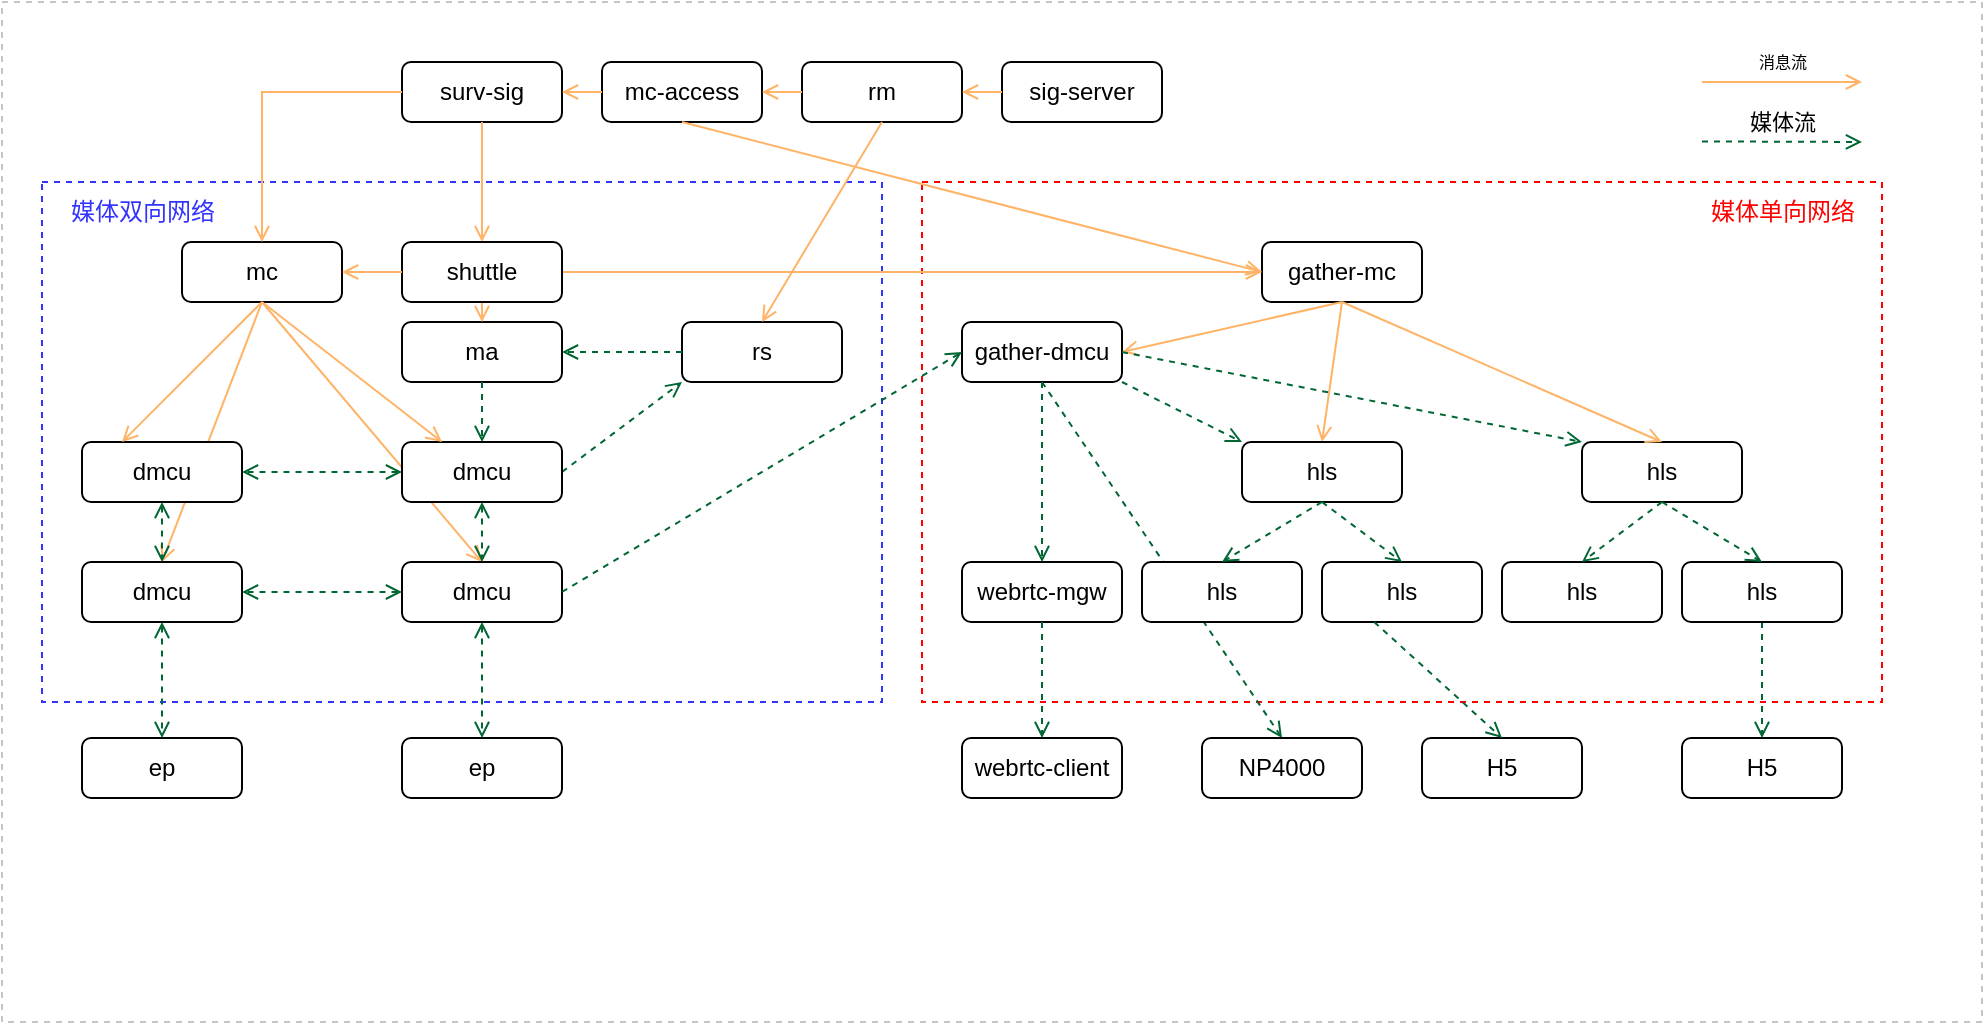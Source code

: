 <mxfile version="20.0.3" type="github" pages="2">
  <diagram id="CH8DpX-lFAURxRskI41Q" name="内网直播">
    <mxGraphModel dx="1075" dy="518" grid="1" gridSize="10" guides="1" tooltips="1" connect="1" arrows="1" fold="1" page="1" pageScale="1" pageWidth="827" pageHeight="1169" math="0" shadow="0">
      <root>
        <mxCell id="0" />
        <mxCell id="1" parent="0" />
        <mxCell id="xdmrDdHuAQ9QDbXB6d65-68" value="" style="rounded=0;whiteSpace=wrap;html=1;dashed=1;fontSize=11;strokeColor=#C4C4C4;" vertex="1" parent="1">
          <mxGeometry x="180" y="620" width="990" height="510" as="geometry" />
        </mxCell>
        <mxCell id="Kd89IbtlPx_BLbznbSWo-29" value="" style="rounded=0;whiteSpace=wrap;html=1;dashed=1;shadow=0;strokeWidth=1;perimeterSpacing=0;strokeColor=#FF0000;" parent="1" vertex="1">
          <mxGeometry x="640" y="710" width="480" height="260" as="geometry" />
        </mxCell>
        <mxCell id="xdmrDdHuAQ9QDbXB6d65-55" value="" style="endArrow=open;startArrow=none;html=1;rounded=0;endFill=0;startFill=0;dashed=1;strokeColor=#006633;entryX=0.5;entryY=0;entryDx=0;entryDy=0;" edge="1" parent="1" target="1ZzLorKd17TTzzQaAokJ-16">
          <mxGeometry width="50" height="50" relative="1" as="geometry">
            <mxPoint x="700" y="810" as="sourcePoint" />
            <mxPoint x="844.89" y="998" as="targetPoint" />
          </mxGeometry>
        </mxCell>
        <mxCell id="Kd89IbtlPx_BLbznbSWo-9" value="" style="rounded=0;whiteSpace=wrap;html=1;dashed=1;shadow=0;strokeWidth=1;perimeterSpacing=0;fontColor=#3333FF;strokeColor=#3333ff;" parent="1" vertex="1">
          <mxGeometry x="200" y="710" width="420" height="260" as="geometry" />
        </mxCell>
        <mxCell id="xdmrDdHuAQ9QDbXB6d65-25" value="" style="endArrow=none;html=1;rounded=0;strokeColor=#FFB366;startArrow=open;startFill=0;endFill=0;entryX=0.5;entryY=1;entryDx=0;entryDy=0;exitX=0.5;exitY=0;exitDx=0;exitDy=0;" edge="1" parent="1" source="xdmrDdHuAQ9QDbXB6d65-22" target="xdmrDdHuAQ9QDbXB6d65-4">
          <mxGeometry width="50" height="50" relative="1" as="geometry">
            <mxPoint x="340" y="770" as="sourcePoint" />
            <mxPoint x="380" y="690" as="targetPoint" />
          </mxGeometry>
        </mxCell>
        <mxCell id="xdmrDdHuAQ9QDbXB6d65-27" value="" style="endArrow=none;html=1;rounded=0;strokeColor=#FFB366;startArrow=open;startFill=0;endFill=0;entryX=0.5;entryY=1;entryDx=0;entryDy=0;exitX=0.5;exitY=0;exitDx=0;exitDy=0;" edge="1" parent="1" source="xdmrDdHuAQ9QDbXB6d65-23" target="xdmrDdHuAQ9QDbXB6d65-4">
          <mxGeometry width="50" height="50" relative="1" as="geometry">
            <mxPoint x="380" y="900" as="sourcePoint" />
            <mxPoint x="320" y="850" as="targetPoint" />
          </mxGeometry>
        </mxCell>
        <mxCell id="1ZzLorKd17TTzzQaAokJ-24" value="" style="endArrow=none;html=1;rounded=0;strokeColor=#FFB366;startArrow=open;startFill=0;endFill=0;entryX=0.5;entryY=1;entryDx=0;entryDy=0;exitX=0.5;exitY=0;exitDx=0;exitDy=0;" parent="1" target="Kd89IbtlPx_BLbznbSWo-30" edge="1" source="1ZzLorKd17TTzzQaAokJ-2">
          <mxGeometry width="50" height="50" relative="1" as="geometry">
            <mxPoint x="750" y="880" as="sourcePoint" />
            <mxPoint x="760" y="800" as="targetPoint" />
          </mxGeometry>
        </mxCell>
        <mxCell id="Kd89IbtlPx_BLbznbSWo-30" value="gather-mc" style="rounded=1;whiteSpace=wrap;html=1;" parent="1" vertex="1">
          <mxGeometry x="810" y="740" width="80" height="30" as="geometry" />
        </mxCell>
        <mxCell id="Kd89IbtlPx_BLbznbSWo-31" value="gather-dmcu" style="rounded=1;whiteSpace=wrap;html=1;" parent="1" vertex="1">
          <mxGeometry x="660" y="780" width="80" height="30" as="geometry" />
        </mxCell>
        <mxCell id="Kd89IbtlPx_BLbznbSWo-67" value="媒体单向网络" style="text;html=1;resizable=0;autosize=1;align=center;verticalAlign=middle;points=[];fillColor=none;strokeColor=none;rounded=0;shadow=0;dashed=1;fontColor=#ff0000;" parent="1" vertex="1">
          <mxGeometry x="1020" y="710" width="100" height="30" as="geometry" />
        </mxCell>
        <mxCell id="Kd89IbtlPx_BLbznbSWo-68" value="媒体流" style="endArrow=open;startArrow=none;html=1;exitX=1;exitY=0.5;exitDx=0;exitDy=0;rounded=0;endFill=0;startFill=0;dashed=1;strokeColor=#006633;" parent="1" edge="1">
          <mxGeometry x="-0.001" y="10" width="50" height="50" relative="1" as="geometry">
            <mxPoint x="1030" y="689.71" as="sourcePoint" />
            <mxPoint x="1110" y="690" as="targetPoint" />
            <mxPoint as="offset" />
          </mxGeometry>
        </mxCell>
        <mxCell id="Kd89IbtlPx_BLbznbSWo-69" value="消息流" style="endArrow=open;html=1;rounded=0;strokeColor=#FFB366;startArrow=none;startFill=0;exitX=1;exitY=0.5;exitDx=0;exitDy=0;endFill=0;fontSize=8;" parent="1" edge="1">
          <mxGeometry y="10" width="50" height="50" relative="1" as="geometry">
            <mxPoint x="1030" y="660" as="sourcePoint" />
            <mxPoint x="1110" y="660" as="targetPoint" />
            <mxPoint as="offset" />
          </mxGeometry>
        </mxCell>
        <mxCell id="1ZzLorKd17TTzzQaAokJ-1" value="webrtc-mgw" style="rounded=1;whiteSpace=wrap;html=1;" parent="1" vertex="1">
          <mxGeometry x="660" y="900" width="80" height="30" as="geometry" />
        </mxCell>
        <mxCell id="1ZzLorKd17TTzzQaAokJ-2" value="hls" style="rounded=1;whiteSpace=wrap;html=1;" parent="1" vertex="1">
          <mxGeometry x="800" y="840" width="80" height="30" as="geometry" />
        </mxCell>
        <mxCell id="1ZzLorKd17TTzzQaAokJ-4" value="hls" style="rounded=1;whiteSpace=wrap;html=1;" parent="1" vertex="1">
          <mxGeometry x="750" y="900" width="80" height="30" as="geometry" />
        </mxCell>
        <mxCell id="1ZzLorKd17TTzzQaAokJ-5" value="hls" style="rounded=1;whiteSpace=wrap;html=1;" parent="1" vertex="1">
          <mxGeometry x="840" y="900" width="80" height="30" as="geometry" />
        </mxCell>
        <mxCell id="1ZzLorKd17TTzzQaAokJ-8" value="" style="endArrow=open;startArrow=none;html=1;exitX=0.5;exitY=1;exitDx=0;exitDy=0;entryX=0.5;entryY=0;entryDx=0;entryDy=0;rounded=0;endFill=0;startFill=0;dashed=1;strokeColor=#006633;" parent="1" source="Kd89IbtlPx_BLbznbSWo-31" target="1ZzLorKd17TTzzQaAokJ-1" edge="1">
          <mxGeometry width="50" height="50" relative="1" as="geometry">
            <mxPoint x="610" y="855" as="sourcePoint" />
            <mxPoint x="820" y="855" as="targetPoint" />
          </mxGeometry>
        </mxCell>
        <mxCell id="1ZzLorKd17TTzzQaAokJ-13" value="" style="endArrow=open;startArrow=none;html=1;entryX=0.5;entryY=0;entryDx=0;entryDy=0;rounded=0;endFill=0;startFill=0;dashed=1;strokeColor=#006633;exitX=0.5;exitY=1;exitDx=0;exitDy=0;" parent="1" source="1ZzLorKd17TTzzQaAokJ-2" target="1ZzLorKd17TTzzQaAokJ-5" edge="1">
          <mxGeometry width="50" height="50" relative="1" as="geometry">
            <mxPoint x="880" y="910" as="sourcePoint" />
            <mxPoint x="900" y="940" as="targetPoint" />
          </mxGeometry>
        </mxCell>
        <mxCell id="1ZzLorKd17TTzzQaAokJ-15" value="webrtc-client" style="rounded=1;whiteSpace=wrap;html=1;" parent="1" vertex="1">
          <mxGeometry x="660" y="988" width="80" height="30" as="geometry" />
        </mxCell>
        <mxCell id="1ZzLorKd17TTzzQaAokJ-16" value="NP4000" style="rounded=1;whiteSpace=wrap;html=1;" parent="1" vertex="1">
          <mxGeometry x="780" y="988" width="80" height="30" as="geometry" />
        </mxCell>
        <mxCell id="1ZzLorKd17TTzzQaAokJ-17" value="H5" style="rounded=1;whiteSpace=wrap;html=1;" parent="1" vertex="1">
          <mxGeometry x="890" y="988" width="80" height="30" as="geometry" />
        </mxCell>
        <mxCell id="1ZzLorKd17TTzzQaAokJ-18" value="H5" style="rounded=1;whiteSpace=wrap;html=1;" parent="1" vertex="1">
          <mxGeometry x="1020" y="988" width="80" height="30" as="geometry" />
        </mxCell>
        <mxCell id="1ZzLorKd17TTzzQaAokJ-21" value="" style="endArrow=open;startArrow=none;html=1;rounded=0;endFill=0;startFill=0;dashed=1;strokeColor=#006633;exitX=0.471;exitY=0.846;exitDx=0;exitDy=0;entryX=0.5;entryY=0;entryDx=0;entryDy=0;exitPerimeter=0;" parent="1" target="1ZzLorKd17TTzzQaAokJ-17" edge="1" source="Kd89IbtlPx_BLbznbSWo-29">
          <mxGeometry width="50" height="50" relative="1" as="geometry">
            <mxPoint x="899.66" y="960" as="sourcePoint" />
            <mxPoint x="899.66" y="984" as="targetPoint" />
          </mxGeometry>
        </mxCell>
        <mxCell id="1ZzLorKd17TTzzQaAokJ-22" value="" style="endArrow=open;startArrow=none;html=1;rounded=0;endFill=0;startFill=0;dashed=1;strokeColor=#006633;entryX=0.5;entryY=0;entryDx=0;entryDy=0;exitX=0.5;exitY=1;exitDx=0;exitDy=0;" parent="1" target="1ZzLorKd17TTzzQaAokJ-18" edge="1" source="xdmrDdHuAQ9QDbXB6d65-48">
          <mxGeometry width="50" height="50" relative="1" as="geometry">
            <mxPoint x="999.66" y="960" as="sourcePoint" />
            <mxPoint x="999.66" y="984" as="targetPoint" />
          </mxGeometry>
        </mxCell>
        <mxCell id="1ZzLorKd17TTzzQaAokJ-23" value="" style="endArrow=none;html=1;rounded=0;strokeColor=#FFB366;startArrow=open;startFill=0;exitX=1;exitY=0.5;exitDx=0;exitDy=0;endFill=0;entryX=0.5;entryY=1;entryDx=0;entryDy=0;" parent="1" source="Kd89IbtlPx_BLbznbSWo-31" target="Kd89IbtlPx_BLbznbSWo-30" edge="1">
          <mxGeometry width="50" height="50" relative="1" as="geometry">
            <mxPoint x="820" y="820" as="sourcePoint" />
            <mxPoint x="670" y="780" as="targetPoint" />
          </mxGeometry>
        </mxCell>
        <mxCell id="OHjsqi2Uj-dsCTkNZmKD-3" value="dmcu" style="rounded=1;whiteSpace=wrap;html=1;" vertex="1" parent="1">
          <mxGeometry x="220" y="840" width="80" height="30" as="geometry" />
        </mxCell>
        <mxCell id="xdmrDdHuAQ9QDbXB6d65-3" value="ma" style="rounded=1;whiteSpace=wrap;html=1;" vertex="1" parent="1">
          <mxGeometry x="380" y="780" width="80" height="30" as="geometry" />
        </mxCell>
        <mxCell id="xdmrDdHuAQ9QDbXB6d65-6" value="sig-server" style="rounded=1;whiteSpace=wrap;html=1;" vertex="1" parent="1">
          <mxGeometry x="680" y="650" width="80" height="30" as="geometry" />
        </mxCell>
        <mxCell id="xdmrDdHuAQ9QDbXB6d65-7" value="rm" style="rounded=1;whiteSpace=wrap;html=1;" vertex="1" parent="1">
          <mxGeometry x="580" y="650" width="80" height="30" as="geometry" />
        </mxCell>
        <mxCell id="xdmrDdHuAQ9QDbXB6d65-8" value="rs" style="rounded=1;whiteSpace=wrap;html=1;" vertex="1" parent="1">
          <mxGeometry x="520" y="780" width="80" height="30" as="geometry" />
        </mxCell>
        <mxCell id="xdmrDdHuAQ9QDbXB6d65-9" value="mc-access" style="rounded=1;whiteSpace=wrap;html=1;" vertex="1" parent="1">
          <mxGeometry x="480" y="650" width="80" height="30" as="geometry" />
        </mxCell>
        <mxCell id="xdmrDdHuAQ9QDbXB6d65-10" value="surv-sig" style="rounded=1;whiteSpace=wrap;html=1;" vertex="1" parent="1">
          <mxGeometry x="380" y="650" width="80" height="30" as="geometry" />
        </mxCell>
        <mxCell id="xdmrDdHuAQ9QDbXB6d65-16" value="" style="endArrow=none;html=1;rounded=0;strokeColor=#FFB366;startArrow=open;startFill=0;endFill=0;entryX=0;entryY=0.5;entryDx=0;entryDy=0;exitX=1;exitY=0.5;exitDx=0;exitDy=0;" edge="1" parent="1" source="xdmrDdHuAQ9QDbXB6d65-7" target="xdmrDdHuAQ9QDbXB6d65-6">
          <mxGeometry width="50" height="50" relative="1" as="geometry">
            <mxPoint x="770" y="820" as="sourcePoint" />
            <mxPoint x="770" y="690" as="targetPoint" />
          </mxGeometry>
        </mxCell>
        <mxCell id="xdmrDdHuAQ9QDbXB6d65-17" value="" style="endArrow=none;html=1;rounded=0;strokeColor=#FFB366;startArrow=open;startFill=0;endFill=0;entryX=0;entryY=0.5;entryDx=0;entryDy=0;exitX=1;exitY=0.5;exitDx=0;exitDy=0;" edge="1" parent="1" source="xdmrDdHuAQ9QDbXB6d65-9" target="xdmrDdHuAQ9QDbXB6d65-7">
          <mxGeometry width="50" height="50" relative="1" as="geometry">
            <mxPoint x="560" y="640" as="sourcePoint" />
            <mxPoint x="580" y="640" as="targetPoint" />
          </mxGeometry>
        </mxCell>
        <mxCell id="xdmrDdHuAQ9QDbXB6d65-18" value="" style="endArrow=none;html=1;rounded=0;strokeColor=#FFB366;startArrow=open;startFill=0;endFill=0;entryX=0;entryY=0.5;entryDx=0;entryDy=0;exitX=1;exitY=0.5;exitDx=0;exitDy=0;" edge="1" parent="1" source="xdmrDdHuAQ9QDbXB6d65-10" target="xdmrDdHuAQ9QDbXB6d65-9">
          <mxGeometry width="50" height="50" relative="1" as="geometry">
            <mxPoint x="680" y="685" as="sourcePoint" />
            <mxPoint x="700" y="685" as="targetPoint" />
          </mxGeometry>
        </mxCell>
        <mxCell id="Kd89IbtlPx_BLbznbSWo-66" value="媒体双向网络" style="text;html=1;resizable=0;autosize=1;align=center;verticalAlign=middle;points=[];fillColor=none;strokeColor=none;rounded=0;shadow=0;dashed=1;fontColor=#3333ff;" parent="1" vertex="1">
          <mxGeometry x="200" y="710" width="100" height="30" as="geometry" />
        </mxCell>
        <mxCell id="xdmrDdHuAQ9QDbXB6d65-21" value="" style="endArrow=open;html=1;rounded=0;strokeColor=#FFB366;startArrow=none;startFill=0;endFill=0;entryX=0;entryY=0.5;entryDx=0;entryDy=0;exitX=1;exitY=0.5;exitDx=0;exitDy=0;" edge="1" parent="1" source="OHjsqi2Uj-dsCTkNZmKD-4" target="Kd89IbtlPx_BLbznbSWo-30">
          <mxGeometry width="50" height="50" relative="1" as="geometry">
            <mxPoint x="580.0" y="820" as="sourcePoint" />
            <mxPoint x="580.0" y="690" as="targetPoint" />
          </mxGeometry>
        </mxCell>
        <mxCell id="xdmrDdHuAQ9QDbXB6d65-22" value="dmcu" style="rounded=1;whiteSpace=wrap;html=1;" vertex="1" parent="1">
          <mxGeometry x="220" y="900" width="80" height="30" as="geometry" />
        </mxCell>
        <mxCell id="xdmrDdHuAQ9QDbXB6d65-23" value="dmcu" style="rounded=1;whiteSpace=wrap;html=1;" vertex="1" parent="1">
          <mxGeometry x="380" y="900" width="80" height="30" as="geometry" />
        </mxCell>
        <mxCell id="xdmrDdHuAQ9QDbXB6d65-4" value="mc" style="rounded=1;whiteSpace=wrap;html=1;" vertex="1" parent="1">
          <mxGeometry x="270" y="740" width="80" height="30" as="geometry" />
        </mxCell>
        <mxCell id="xdmrDdHuAQ9QDbXB6d65-30" value="" style="endArrow=none;html=1;rounded=0;strokeColor=#FFB366;startArrow=open;startFill=0;endFill=0;entryX=0.5;entryY=1;entryDx=0;entryDy=0;exitX=0.5;exitY=0;exitDx=0;exitDy=0;" edge="1" parent="1" source="OHjsqi2Uj-dsCTkNZmKD-4" target="xdmrDdHuAQ9QDbXB6d65-10">
          <mxGeometry width="50" height="50" relative="1" as="geometry">
            <mxPoint x="460.0" y="690" as="sourcePoint" />
            <mxPoint x="480.0" y="690" as="targetPoint" />
          </mxGeometry>
        </mxCell>
        <mxCell id="xdmrDdHuAQ9QDbXB6d65-31" value="" style="endArrow=open;startArrow=none;html=1;exitX=0;exitY=0.5;exitDx=0;exitDy=0;entryX=1;entryY=0.5;entryDx=0;entryDy=0;rounded=0;endFill=0;startFill=0;dashed=1;strokeColor=#006633;" edge="1" parent="1" source="xdmrDdHuAQ9QDbXB6d65-8" target="xdmrDdHuAQ9QDbXB6d65-3">
          <mxGeometry width="50" height="50" relative="1" as="geometry">
            <mxPoint x="570.0" y="885" as="sourcePoint" />
            <mxPoint x="470.0" y="905" as="targetPoint" />
          </mxGeometry>
        </mxCell>
        <mxCell id="xdmrDdHuAQ9QDbXB6d65-32" value="" style="endArrow=open;startArrow=none;html=1;exitX=0.5;exitY=1;exitDx=0;exitDy=0;entryX=0.5;entryY=0;entryDx=0;entryDy=0;rounded=0;endFill=0;startFill=0;dashed=1;strokeColor=#006633;" edge="1" parent="1" source="xdmrDdHuAQ9QDbXB6d65-3" target="xdmrDdHuAQ9QDbXB6d65-35">
          <mxGeometry width="50" height="50" relative="1" as="geometry">
            <mxPoint x="550.0" y="910" as="sourcePoint" />
            <mxPoint x="450.0" y="930" as="targetPoint" />
          </mxGeometry>
        </mxCell>
        <mxCell id="xdmrDdHuAQ9QDbXB6d65-33" value="" style="endArrow=open;startArrow=none;html=1;entryX=0;entryY=1;entryDx=0;entryDy=0;rounded=0;endFill=0;startFill=0;dashed=1;strokeColor=#006633;exitX=1;exitY=0.5;exitDx=0;exitDy=0;" edge="1" parent="1" source="xdmrDdHuAQ9QDbXB6d65-35" target="xdmrDdHuAQ9QDbXB6d65-8">
          <mxGeometry width="50" height="50" relative="1" as="geometry">
            <mxPoint x="550" y="910" as="sourcePoint" />
            <mxPoint x="460.0" y="930" as="targetPoint" />
            <Array as="points" />
          </mxGeometry>
        </mxCell>
        <mxCell id="xdmrDdHuAQ9QDbXB6d65-34" value="" style="endArrow=open;startArrow=open;html=1;exitX=0;exitY=0.5;exitDx=0;exitDy=0;entryX=1;entryY=0.5;entryDx=0;entryDy=0;rounded=0;endFill=0;startFill=0;dashed=1;strokeColor=#006633;" edge="1" parent="1" source="xdmrDdHuAQ9QDbXB6d65-35" target="OHjsqi2Uj-dsCTkNZmKD-3">
          <mxGeometry width="50" height="50" relative="1" as="geometry">
            <mxPoint x="390.0" y="880" as="sourcePoint" />
            <mxPoint x="290.0" y="900" as="targetPoint" />
          </mxGeometry>
        </mxCell>
        <mxCell id="xdmrDdHuAQ9QDbXB6d65-35" value="dmcu" style="rounded=1;whiteSpace=wrap;html=1;" vertex="1" parent="1">
          <mxGeometry x="380" y="840" width="80" height="30" as="geometry" />
        </mxCell>
        <mxCell id="xdmrDdHuAQ9QDbXB6d65-40" value="" style="endArrow=open;startArrow=open;html=1;exitX=0;exitY=0.5;exitDx=0;exitDy=0;entryX=1;entryY=0.5;entryDx=0;entryDy=0;rounded=0;endFill=0;startFill=0;dashed=1;strokeColor=#006633;" edge="1" parent="1" source="xdmrDdHuAQ9QDbXB6d65-23" target="xdmrDdHuAQ9QDbXB6d65-22">
          <mxGeometry width="50" height="50" relative="1" as="geometry">
            <mxPoint x="320.0" y="988" as="sourcePoint" />
            <mxPoint x="220.0" y="1008" as="targetPoint" />
          </mxGeometry>
        </mxCell>
        <mxCell id="xdmrDdHuAQ9QDbXB6d65-41" value="" style="endArrow=open;startArrow=open;html=1;exitX=0.5;exitY=1;exitDx=0;exitDy=0;entryX=0.5;entryY=0;entryDx=0;entryDy=0;rounded=0;endFill=0;startFill=0;dashed=1;strokeColor=#006633;" edge="1" parent="1" source="OHjsqi2Uj-dsCTkNZmKD-3" target="xdmrDdHuAQ9QDbXB6d65-22">
          <mxGeometry width="50" height="50" relative="1" as="geometry">
            <mxPoint x="260.0" y="1000" as="sourcePoint" />
            <mxPoint x="160.0" y="1020" as="targetPoint" />
          </mxGeometry>
        </mxCell>
        <mxCell id="xdmrDdHuAQ9QDbXB6d65-42" value="" style="endArrow=open;startArrow=open;html=1;exitX=0.5;exitY=1;exitDx=0;exitDy=0;entryX=0.5;entryY=0;entryDx=0;entryDy=0;rounded=0;endFill=0;startFill=0;dashed=1;strokeColor=#006633;" edge="1" parent="1" source="xdmrDdHuAQ9QDbXB6d65-35" target="xdmrDdHuAQ9QDbXB6d65-23">
          <mxGeometry width="50" height="50" relative="1" as="geometry">
            <mxPoint x="450.0" y="1018" as="sourcePoint" />
            <mxPoint x="350.0" y="1038" as="targetPoint" />
          </mxGeometry>
        </mxCell>
        <mxCell id="xdmrDdHuAQ9QDbXB6d65-43" value="" style="endArrow=none;html=1;rounded=0;strokeColor=#FFB366;startArrow=open;startFill=0;endFill=0;entryX=0.5;entryY=1;entryDx=0;entryDy=0;exitX=0.25;exitY=0;exitDx=0;exitDy=0;" edge="1" parent="1" source="xdmrDdHuAQ9QDbXB6d65-35" target="xdmrDdHuAQ9QDbXB6d65-4">
          <mxGeometry width="50" height="50" relative="1" as="geometry">
            <mxPoint x="430" y="910" as="sourcePoint" />
            <mxPoint x="320" y="780" as="targetPoint" />
          </mxGeometry>
        </mxCell>
        <mxCell id="xdmrDdHuAQ9QDbXB6d65-44" value="" style="endArrow=none;html=1;rounded=0;strokeColor=#FFB366;startArrow=open;startFill=0;endFill=0;entryX=0.5;entryY=1;entryDx=0;entryDy=0;exitX=0.25;exitY=0;exitDx=0;exitDy=0;" edge="1" parent="1" source="OHjsqi2Uj-dsCTkNZmKD-3" target="xdmrDdHuAQ9QDbXB6d65-4">
          <mxGeometry width="50" height="50" relative="1" as="geometry">
            <mxPoint x="270" y="910" as="sourcePoint" />
            <mxPoint x="320" y="780" as="targetPoint" />
          </mxGeometry>
        </mxCell>
        <mxCell id="xdmrDdHuAQ9QDbXB6d65-45" value="" style="endArrow=open;startArrow=none;html=1;entryX=0;entryY=0.5;entryDx=0;entryDy=0;rounded=0;endFill=0;startFill=0;dashed=1;strokeColor=#006633;exitX=1;exitY=0.5;exitDx=0;exitDy=0;" edge="1" parent="1" source="xdmrDdHuAQ9QDbXB6d65-23" target="Kd89IbtlPx_BLbznbSWo-31">
          <mxGeometry width="50" height="50" relative="1" as="geometry">
            <mxPoint x="470" y="865" as="sourcePoint" />
            <mxPoint x="570.0" y="820" as="targetPoint" />
            <Array as="points" />
          </mxGeometry>
        </mxCell>
        <mxCell id="xdmrDdHuAQ9QDbXB6d65-46" value="hls" style="rounded=1;whiteSpace=wrap;html=1;" vertex="1" parent="1">
          <mxGeometry x="970" y="840" width="80" height="30" as="geometry" />
        </mxCell>
        <mxCell id="xdmrDdHuAQ9QDbXB6d65-47" value="hls" style="rounded=1;whiteSpace=wrap;html=1;" vertex="1" parent="1">
          <mxGeometry x="930" y="900" width="80" height="30" as="geometry" />
        </mxCell>
        <mxCell id="xdmrDdHuAQ9QDbXB6d65-48" value="hls" style="rounded=1;whiteSpace=wrap;html=1;" vertex="1" parent="1">
          <mxGeometry x="1020" y="900" width="80" height="30" as="geometry" />
        </mxCell>
        <mxCell id="xdmrDdHuAQ9QDbXB6d65-49" value="" style="endArrow=open;startArrow=none;html=1;exitX=1;exitY=1;exitDx=0;exitDy=0;entryX=0;entryY=0;entryDx=0;entryDy=0;rounded=0;endFill=0;startFill=0;dashed=1;strokeColor=#006633;" edge="1" parent="1" source="Kd89IbtlPx_BLbznbSWo-31" target="1ZzLorKd17TTzzQaAokJ-2">
          <mxGeometry width="50" height="50" relative="1" as="geometry">
            <mxPoint x="710.0" y="820" as="sourcePoint" />
            <mxPoint x="710.0" y="910" as="targetPoint" />
          </mxGeometry>
        </mxCell>
        <mxCell id="xdmrDdHuAQ9QDbXB6d65-50" value="" style="endArrow=open;startArrow=none;html=1;exitX=1;exitY=0.5;exitDx=0;exitDy=0;entryX=0;entryY=0;entryDx=0;entryDy=0;rounded=0;endFill=0;startFill=0;dashed=1;strokeColor=#006633;" edge="1" parent="1" source="Kd89IbtlPx_BLbznbSWo-31" target="xdmrDdHuAQ9QDbXB6d65-46">
          <mxGeometry width="50" height="50" relative="1" as="geometry">
            <mxPoint x="770.0" y="800" as="sourcePoint" />
            <mxPoint x="830.0" y="830" as="targetPoint" />
          </mxGeometry>
        </mxCell>
        <mxCell id="xdmrDdHuAQ9QDbXB6d65-51" value="" style="endArrow=open;startArrow=none;html=1;entryX=0.5;entryY=0;entryDx=0;entryDy=0;rounded=0;endFill=0;startFill=0;dashed=1;strokeColor=#006633;exitX=0.5;exitY=1;exitDx=0;exitDy=0;" edge="1" parent="1" source="1ZzLorKd17TTzzQaAokJ-2" target="1ZzLorKd17TTzzQaAokJ-4">
          <mxGeometry width="50" height="50" relative="1" as="geometry">
            <mxPoint x="850.0" y="880" as="sourcePoint" />
            <mxPoint x="890.0" y="910" as="targetPoint" />
          </mxGeometry>
        </mxCell>
        <mxCell id="xdmrDdHuAQ9QDbXB6d65-52" value="" style="endArrow=open;startArrow=none;html=1;entryX=0.5;entryY=0;entryDx=0;entryDy=0;rounded=0;endFill=0;startFill=0;dashed=1;strokeColor=#006633;exitX=0.5;exitY=1;exitDx=0;exitDy=0;" edge="1" parent="1" source="xdmrDdHuAQ9QDbXB6d65-46" target="xdmrDdHuAQ9QDbXB6d65-47">
          <mxGeometry width="50" height="50" relative="1" as="geometry">
            <mxPoint x="920.0" y="860" as="sourcePoint" />
            <mxPoint x="960.0" y="890" as="targetPoint" />
          </mxGeometry>
        </mxCell>
        <mxCell id="xdmrDdHuAQ9QDbXB6d65-53" value="" style="endArrow=open;startArrow=none;html=1;entryX=0.5;entryY=0;entryDx=0;entryDy=0;rounded=0;endFill=0;startFill=0;dashed=1;strokeColor=#006633;exitX=0.5;exitY=1;exitDx=0;exitDy=0;" edge="1" parent="1" source="xdmrDdHuAQ9QDbXB6d65-46" target="xdmrDdHuAQ9QDbXB6d65-48">
          <mxGeometry width="50" height="50" relative="1" as="geometry">
            <mxPoint x="990.0" y="870" as="sourcePoint" />
            <mxPoint x="1030.0" y="900" as="targetPoint" />
          </mxGeometry>
        </mxCell>
        <mxCell id="xdmrDdHuAQ9QDbXB6d65-54" value="" style="endArrow=none;html=1;rounded=0;strokeColor=#FFB366;startArrow=open;startFill=0;endFill=0;entryX=0.5;entryY=1;entryDx=0;entryDy=0;exitX=0.5;exitY=0;exitDx=0;exitDy=0;" edge="1" parent="1" source="xdmrDdHuAQ9QDbXB6d65-46" target="Kd89IbtlPx_BLbznbSWo-30">
          <mxGeometry width="50" height="50" relative="1" as="geometry">
            <mxPoint x="850.0" y="850" as="sourcePoint" />
            <mxPoint x="860.0" y="780" as="targetPoint" />
          </mxGeometry>
        </mxCell>
        <mxCell id="xdmrDdHuAQ9QDbXB6d65-56" value="" style="endArrow=open;startArrow=none;html=1;exitX=0.5;exitY=1;exitDx=0;exitDy=0;entryX=0.5;entryY=0;entryDx=0;entryDy=0;rounded=0;endFill=0;startFill=0;dashed=1;strokeColor=#006633;" edge="1" parent="1" source="1ZzLorKd17TTzzQaAokJ-1" target="1ZzLorKd17TTzzQaAokJ-15">
          <mxGeometry width="50" height="50" relative="1" as="geometry">
            <mxPoint x="650.0" y="940" as="sourcePoint" />
            <mxPoint x="650.0" y="1030" as="targetPoint" />
          </mxGeometry>
        </mxCell>
        <mxCell id="xdmrDdHuAQ9QDbXB6d65-57" value="ep" style="rounded=1;whiteSpace=wrap;html=1;" vertex="1" parent="1">
          <mxGeometry x="220" y="988" width="80" height="30" as="geometry" />
        </mxCell>
        <mxCell id="xdmrDdHuAQ9QDbXB6d65-58" value="" style="endArrow=open;startArrow=open;html=1;exitX=0.5;exitY=1;exitDx=0;exitDy=0;entryX=0.5;entryY=0;entryDx=0;entryDy=0;rounded=0;endFill=0;startFill=0;dashed=1;strokeColor=#006633;" edge="1" parent="1" source="xdmrDdHuAQ9QDbXB6d65-22" target="xdmrDdHuAQ9QDbXB6d65-57">
          <mxGeometry width="50" height="50" relative="1" as="geometry">
            <mxPoint x="380" y="1002.62" as="sourcePoint" />
            <mxPoint x="300" y="1002.62" as="targetPoint" />
          </mxGeometry>
        </mxCell>
        <mxCell id="xdmrDdHuAQ9QDbXB6d65-59" value="" style="endArrow=none;html=1;rounded=0;strokeColor=#FFB366;startArrow=open;startFill=0;endFill=0;entryX=0.5;entryY=1;entryDx=0;entryDy=0;exitX=0.5;exitY=0;exitDx=0;exitDy=0;" edge="1" parent="1" source="xdmrDdHuAQ9QDbXB6d65-3" target="OHjsqi2Uj-dsCTkNZmKD-4">
          <mxGeometry width="50" height="50" relative="1" as="geometry">
            <mxPoint x="440" y="700" as="sourcePoint" />
            <mxPoint x="470.0" y="700" as="targetPoint" />
          </mxGeometry>
        </mxCell>
        <mxCell id="xdmrDdHuAQ9QDbXB6d65-60" value="" style="endArrow=none;html=1;rounded=0;strokeColor=#FFB366;startArrow=open;startFill=0;endFill=0;entryX=0.5;entryY=1;entryDx=0;entryDy=0;exitX=0.5;exitY=0;exitDx=0;exitDy=0;" edge="1" parent="1" source="xdmrDdHuAQ9QDbXB6d65-8" target="xdmrDdHuAQ9QDbXB6d65-7">
          <mxGeometry width="50" height="50" relative="1" as="geometry">
            <mxPoint x="710.0" y="690" as="sourcePoint" />
            <mxPoint x="730.0" y="690" as="targetPoint" />
          </mxGeometry>
        </mxCell>
        <mxCell id="xdmrDdHuAQ9QDbXB6d65-61" value="" style="endArrow=none;html=1;rounded=0;strokeColor=#FFB366;startArrow=open;startFill=0;endFill=0;entryX=0;entryY=0.5;entryDx=0;entryDy=0;exitX=0.5;exitY=0;exitDx=0;exitDy=0;" edge="1" parent="1" source="xdmrDdHuAQ9QDbXB6d65-4" target="xdmrDdHuAQ9QDbXB6d65-10">
          <mxGeometry width="50" height="50" relative="1" as="geometry">
            <mxPoint x="610.0" y="690" as="sourcePoint" />
            <mxPoint x="630.0" y="690" as="targetPoint" />
            <Array as="points">
              <mxPoint x="310" y="665" />
            </Array>
          </mxGeometry>
        </mxCell>
        <mxCell id="OHjsqi2Uj-dsCTkNZmKD-4" value="shuttle" style="rounded=1;whiteSpace=wrap;html=1;" vertex="1" parent="1">
          <mxGeometry x="380" y="740" width="80" height="30" as="geometry" />
        </mxCell>
        <mxCell id="xdmrDdHuAQ9QDbXB6d65-63" value="" style="endArrow=none;html=1;rounded=0;strokeColor=#FFB366;startArrow=open;startFill=0;endFill=0;entryX=0;entryY=0.5;entryDx=0;entryDy=0;exitX=1;exitY=0.5;exitDx=0;exitDy=0;" edge="1" parent="1" source="xdmrDdHuAQ9QDbXB6d65-4" target="OHjsqi2Uj-dsCTkNZmKD-4">
          <mxGeometry width="50" height="50" relative="1" as="geometry">
            <mxPoint x="350" y="755" as="sourcePoint" />
            <mxPoint x="810.0" y="755" as="targetPoint" />
          </mxGeometry>
        </mxCell>
        <mxCell id="xdmrDdHuAQ9QDbXB6d65-64" value="" style="endArrow=none;html=1;rounded=0;strokeColor=#FFB366;startArrow=open;startFill=0;endFill=0;entryX=0.5;entryY=1;entryDx=0;entryDy=0;exitX=0;exitY=0.5;exitDx=0;exitDy=0;" edge="1" parent="1" source="Kd89IbtlPx_BLbznbSWo-30" target="xdmrDdHuAQ9QDbXB6d65-9">
          <mxGeometry width="50" height="50" relative="1" as="geometry">
            <mxPoint x="610.0" y="790" as="sourcePoint" />
            <mxPoint x="630.0" y="690" as="targetPoint" />
          </mxGeometry>
        </mxCell>
        <mxCell id="xdmrDdHuAQ9QDbXB6d65-66" value="ep" style="rounded=1;whiteSpace=wrap;html=1;" vertex="1" parent="1">
          <mxGeometry x="380" y="988" width="80" height="30" as="geometry" />
        </mxCell>
        <mxCell id="xdmrDdHuAQ9QDbXB6d65-67" value="" style="endArrow=open;startArrow=open;html=1;exitX=0.5;exitY=1;exitDx=0;exitDy=0;entryX=0.5;entryY=0;entryDx=0;entryDy=0;rounded=0;endFill=0;startFill=0;dashed=1;strokeColor=#006633;" edge="1" parent="1" source="xdmrDdHuAQ9QDbXB6d65-23" target="xdmrDdHuAQ9QDbXB6d65-66">
          <mxGeometry width="50" height="50" relative="1" as="geometry">
            <mxPoint x="360" y="940" as="sourcePoint" />
            <mxPoint x="360" y="998" as="targetPoint" />
          </mxGeometry>
        </mxCell>
      </root>
    </mxGraphModel>
  </diagram>
  <diagram name="APP看直播" id="rqcO_Jlps_tnAWYchCjJ">
    <mxGraphModel dx="1149" dy="554" grid="1" gridSize="10" guides="1" tooltips="1" connect="1" arrows="1" fold="1" page="1" pageScale="1" pageWidth="827" pageHeight="1169" math="0" shadow="0">
      <root>
        <mxCell id="nhf8TZX_nYY5xEwUysma-0" />
        <mxCell id="nhf8TZX_nYY5xEwUysma-1" parent="nhf8TZX_nYY5xEwUysma-0" />
        <mxCell id="nhf8TZX_nYY5xEwUysma-2" value="" style="rounded=0;whiteSpace=wrap;html=1;dashed=1;fontSize=11;strokeColor=#C4C4C4;" vertex="1" parent="nhf8TZX_nYY5xEwUysma-1">
          <mxGeometry x="180" y="620" width="990" height="510" as="geometry" />
        </mxCell>
        <mxCell id="nhf8TZX_nYY5xEwUysma-3" value="" style="rounded=0;whiteSpace=wrap;html=1;dashed=1;shadow=0;strokeWidth=1;perimeterSpacing=0;strokeColor=#FF0000;" vertex="1" parent="nhf8TZX_nYY5xEwUysma-1">
          <mxGeometry x="640" y="710" width="480" height="260" as="geometry" />
        </mxCell>
        <mxCell id="nhf8TZX_nYY5xEwUysma-4" value="" style="endArrow=open;startArrow=none;html=1;rounded=0;endFill=0;startFill=0;dashed=1;strokeColor=#006633;entryX=0.5;entryY=0;entryDx=0;entryDy=0;" edge="1" parent="nhf8TZX_nYY5xEwUysma-1" target="nhf8TZX_nYY5xEwUysma-21">
          <mxGeometry width="50" height="50" relative="1" as="geometry">
            <mxPoint x="700" y="810" as="sourcePoint" />
            <mxPoint x="844.89" y="998" as="targetPoint" />
          </mxGeometry>
        </mxCell>
        <mxCell id="nhf8TZX_nYY5xEwUysma-5" value="" style="rounded=0;whiteSpace=wrap;html=1;dashed=1;shadow=0;strokeWidth=1;perimeterSpacing=0;fontColor=#3333FF;strokeColor=#3333ff;" vertex="1" parent="nhf8TZX_nYY5xEwUysma-1">
          <mxGeometry x="200" y="710" width="420" height="260" as="geometry" />
        </mxCell>
        <mxCell id="nhf8TZX_nYY5xEwUysma-6" value="" style="endArrow=none;html=1;rounded=0;strokeColor=#FFB366;startArrow=open;startFill=0;endFill=0;entryX=0.5;entryY=1;entryDx=0;entryDy=0;exitX=0.5;exitY=0;exitDx=0;exitDy=0;" edge="1" parent="nhf8TZX_nYY5xEwUysma-1" source="nhf8TZX_nYY5xEwUysma-39" target="nhf8TZX_nYY5xEwUysma-41">
          <mxGeometry width="50" height="50" relative="1" as="geometry">
            <mxPoint x="340" y="770" as="sourcePoint" />
            <mxPoint x="380" y="690" as="targetPoint" />
          </mxGeometry>
        </mxCell>
        <mxCell id="nhf8TZX_nYY5xEwUysma-7" value="" style="endArrow=none;html=1;rounded=0;strokeColor=#FFB366;startArrow=open;startFill=0;endFill=0;entryX=0.5;entryY=1;entryDx=0;entryDy=0;exitX=0.5;exitY=0;exitDx=0;exitDy=0;" edge="1" parent="nhf8TZX_nYY5xEwUysma-1" source="nhf8TZX_nYY5xEwUysma-40" target="nhf8TZX_nYY5xEwUysma-41">
          <mxGeometry width="50" height="50" relative="1" as="geometry">
            <mxPoint x="380" y="900" as="sourcePoint" />
            <mxPoint x="320" y="850" as="targetPoint" />
          </mxGeometry>
        </mxCell>
        <mxCell id="nhf8TZX_nYY5xEwUysma-8" value="" style="endArrow=none;html=1;rounded=0;strokeColor=#FFB366;startArrow=open;startFill=0;endFill=0;entryX=0.5;entryY=1;entryDx=0;entryDy=0;exitX=0.5;exitY=0;exitDx=0;exitDy=0;" edge="1" parent="nhf8TZX_nYY5xEwUysma-1" source="nhf8TZX_nYY5xEwUysma-15" target="nhf8TZX_nYY5xEwUysma-9">
          <mxGeometry width="50" height="50" relative="1" as="geometry">
            <mxPoint x="750" y="880" as="sourcePoint" />
            <mxPoint x="760" y="800" as="targetPoint" />
          </mxGeometry>
        </mxCell>
        <mxCell id="nhf8TZX_nYY5xEwUysma-9" value="gather-mc" style="rounded=1;whiteSpace=wrap;html=1;" vertex="1" parent="nhf8TZX_nYY5xEwUysma-1">
          <mxGeometry x="810" y="740" width="80" height="30" as="geometry" />
        </mxCell>
        <mxCell id="nhf8TZX_nYY5xEwUysma-10" value="gather-dmcu" style="rounded=1;whiteSpace=wrap;html=1;" vertex="1" parent="nhf8TZX_nYY5xEwUysma-1">
          <mxGeometry x="660" y="780" width="80" height="30" as="geometry" />
        </mxCell>
        <mxCell id="nhf8TZX_nYY5xEwUysma-11" value="媒体单向网络" style="text;html=1;resizable=0;autosize=1;align=center;verticalAlign=middle;points=[];fillColor=none;strokeColor=none;rounded=0;shadow=0;dashed=1;fontColor=#ff0000;" vertex="1" parent="nhf8TZX_nYY5xEwUysma-1">
          <mxGeometry x="1020" y="710" width="100" height="30" as="geometry" />
        </mxCell>
        <mxCell id="nhf8TZX_nYY5xEwUysma-12" value="媒体流" style="endArrow=open;startArrow=none;html=1;exitX=1;exitY=0.5;exitDx=0;exitDy=0;rounded=0;endFill=0;startFill=0;dashed=1;strokeColor=#006633;" edge="1" parent="nhf8TZX_nYY5xEwUysma-1">
          <mxGeometry x="-0.001" y="10" width="50" height="50" relative="1" as="geometry">
            <mxPoint x="1030" y="689.71" as="sourcePoint" />
            <mxPoint x="1110" y="690" as="targetPoint" />
            <mxPoint as="offset" />
          </mxGeometry>
        </mxCell>
        <mxCell id="nhf8TZX_nYY5xEwUysma-13" value="消息流" style="endArrow=open;html=1;rounded=0;strokeColor=#FFB366;startArrow=none;startFill=0;exitX=1;exitY=0.5;exitDx=0;exitDy=0;endFill=0;fontSize=8;" edge="1" parent="nhf8TZX_nYY5xEwUysma-1">
          <mxGeometry y="10" width="50" height="50" relative="1" as="geometry">
            <mxPoint x="1030" y="660" as="sourcePoint" />
            <mxPoint x="1110" y="660" as="targetPoint" />
            <mxPoint as="offset" />
          </mxGeometry>
        </mxCell>
        <mxCell id="nhf8TZX_nYY5xEwUysma-14" value="webrtc-mgw" style="rounded=1;whiteSpace=wrap;html=1;" vertex="1" parent="nhf8TZX_nYY5xEwUysma-1">
          <mxGeometry x="660" y="900" width="80" height="30" as="geometry" />
        </mxCell>
        <mxCell id="nhf8TZX_nYY5xEwUysma-15" value="hls" style="rounded=1;whiteSpace=wrap;html=1;" vertex="1" parent="nhf8TZX_nYY5xEwUysma-1">
          <mxGeometry x="800" y="840" width="80" height="30" as="geometry" />
        </mxCell>
        <mxCell id="nhf8TZX_nYY5xEwUysma-16" value="hls" style="rounded=1;whiteSpace=wrap;html=1;" vertex="1" parent="nhf8TZX_nYY5xEwUysma-1">
          <mxGeometry x="750" y="900" width="80" height="30" as="geometry" />
        </mxCell>
        <mxCell id="nhf8TZX_nYY5xEwUysma-17" value="dmcu" style="rounded=1;whiteSpace=wrap;html=1;fillColor=#99CCFF;" vertex="1" parent="nhf8TZX_nYY5xEwUysma-1">
          <mxGeometry x="840" y="900" width="80" height="30" as="geometry" />
        </mxCell>
        <mxCell id="nhf8TZX_nYY5xEwUysma-18" value="" style="endArrow=open;startArrow=none;html=1;exitX=0.5;exitY=1;exitDx=0;exitDy=0;entryX=0.5;entryY=0;entryDx=0;entryDy=0;rounded=0;endFill=0;startFill=0;dashed=1;strokeColor=#006633;" edge="1" parent="nhf8TZX_nYY5xEwUysma-1" source="nhf8TZX_nYY5xEwUysma-10" target="nhf8TZX_nYY5xEwUysma-14">
          <mxGeometry width="50" height="50" relative="1" as="geometry">
            <mxPoint x="610" y="855" as="sourcePoint" />
            <mxPoint x="820" y="855" as="targetPoint" />
          </mxGeometry>
        </mxCell>
        <mxCell id="nhf8TZX_nYY5xEwUysma-19" value="" style="endArrow=open;startArrow=none;html=1;entryX=0.5;entryY=0;entryDx=0;entryDy=0;rounded=0;endFill=0;startFill=0;dashed=1;strokeColor=#006633;exitX=0.5;exitY=1;exitDx=0;exitDy=0;" edge="1" parent="nhf8TZX_nYY5xEwUysma-1" source="nhf8TZX_nYY5xEwUysma-15" target="nhf8TZX_nYY5xEwUysma-17">
          <mxGeometry width="50" height="50" relative="1" as="geometry">
            <mxPoint x="880" y="910" as="sourcePoint" />
            <mxPoint x="900" y="940" as="targetPoint" />
          </mxGeometry>
        </mxCell>
        <mxCell id="nhf8TZX_nYY5xEwUysma-20" value="webrtc-client" style="rounded=1;whiteSpace=wrap;html=1;" vertex="1" parent="nhf8TZX_nYY5xEwUysma-1">
          <mxGeometry x="660" y="988" width="80" height="30" as="geometry" />
        </mxCell>
        <mxCell id="nhf8TZX_nYY5xEwUysma-21" value="NP4000" style="rounded=1;whiteSpace=wrap;html=1;" vertex="1" parent="nhf8TZX_nYY5xEwUysma-1">
          <mxGeometry x="750" y="988" width="80" height="30" as="geometry" />
        </mxCell>
        <mxCell id="nhf8TZX_nYY5xEwUysma-22" value="H5" style="rounded=1;whiteSpace=wrap;html=1;" vertex="1" parent="nhf8TZX_nYY5xEwUysma-1">
          <mxGeometry x="840" y="988" width="80" height="30" as="geometry" />
        </mxCell>
        <mxCell id="nhf8TZX_nYY5xEwUysma-23" value="app" style="rounded=1;whiteSpace=wrap;html=1;fillColor=#CCCCFF;" vertex="1" parent="nhf8TZX_nYY5xEwUysma-1">
          <mxGeometry x="1020" y="988" width="80" height="30" as="geometry" />
        </mxCell>
        <mxCell id="nhf8TZX_nYY5xEwUysma-24" value="" style="endArrow=open;startArrow=none;html=1;rounded=0;endFill=0;startFill=0;dashed=1;strokeColor=#006633;exitX=0.5;exitY=1;exitDx=0;exitDy=0;entryX=0.5;entryY=0;entryDx=0;entryDy=0;" edge="1" parent="nhf8TZX_nYY5xEwUysma-1" source="nhf8TZX_nYY5xEwUysma-16" target="nhf8TZX_nYY5xEwUysma-22">
          <mxGeometry width="50" height="50" relative="1" as="geometry">
            <mxPoint x="899.66" y="960" as="sourcePoint" />
            <mxPoint x="899.66" y="984" as="targetPoint" />
          </mxGeometry>
        </mxCell>
        <mxCell id="nhf8TZX_nYY5xEwUysma-25" value="" style="endArrow=open;startArrow=none;html=1;rounded=0;endFill=0;startFill=0;dashed=1;strokeColor=#006633;entryX=0.5;entryY=0;entryDx=0;entryDy=0;exitX=0.5;exitY=1;exitDx=0;exitDy=0;" edge="1" parent="nhf8TZX_nYY5xEwUysma-1" source="nhf8TZX_nYY5xEwUysma-56" target="nhf8TZX_nYY5xEwUysma-23">
          <mxGeometry width="50" height="50" relative="1" as="geometry">
            <mxPoint x="999.66" y="960" as="sourcePoint" />
            <mxPoint x="999.66" y="984" as="targetPoint" />
          </mxGeometry>
        </mxCell>
        <mxCell id="nhf8TZX_nYY5xEwUysma-26" value="" style="endArrow=none;html=1;rounded=0;strokeColor=#FFB366;startArrow=open;startFill=0;exitX=1;exitY=0.5;exitDx=0;exitDy=0;endFill=0;entryX=0.5;entryY=1;entryDx=0;entryDy=0;" edge="1" parent="nhf8TZX_nYY5xEwUysma-1" source="nhf8TZX_nYY5xEwUysma-10" target="nhf8TZX_nYY5xEwUysma-9">
          <mxGeometry width="50" height="50" relative="1" as="geometry">
            <mxPoint x="820" y="820" as="sourcePoint" />
            <mxPoint x="670" y="780" as="targetPoint" />
          </mxGeometry>
        </mxCell>
        <mxCell id="nhf8TZX_nYY5xEwUysma-27" value="dmcu" style="rounded=1;whiteSpace=wrap;html=1;" vertex="1" parent="nhf8TZX_nYY5xEwUysma-1">
          <mxGeometry x="220" y="840" width="80" height="30" as="geometry" />
        </mxCell>
        <mxCell id="nhf8TZX_nYY5xEwUysma-28" value="ma" style="rounded=1;whiteSpace=wrap;html=1;" vertex="1" parent="nhf8TZX_nYY5xEwUysma-1">
          <mxGeometry x="380" y="780" width="80" height="30" as="geometry" />
        </mxCell>
        <mxCell id="nhf8TZX_nYY5xEwUysma-29" value="sig-server" style="rounded=1;whiteSpace=wrap;html=1;" vertex="1" parent="nhf8TZX_nYY5xEwUysma-1">
          <mxGeometry x="680" y="650" width="80" height="30" as="geometry" />
        </mxCell>
        <mxCell id="nhf8TZX_nYY5xEwUysma-30" value="rm" style="rounded=1;whiteSpace=wrap;html=1;" vertex="1" parent="nhf8TZX_nYY5xEwUysma-1">
          <mxGeometry x="580" y="650" width="80" height="30" as="geometry" />
        </mxCell>
        <mxCell id="nhf8TZX_nYY5xEwUysma-31" value="rs" style="rounded=1;whiteSpace=wrap;html=1;" vertex="1" parent="nhf8TZX_nYY5xEwUysma-1">
          <mxGeometry x="520" y="780" width="80" height="30" as="geometry" />
        </mxCell>
        <mxCell id="nhf8TZX_nYY5xEwUysma-32" value="mc-access" style="rounded=1;whiteSpace=wrap;html=1;" vertex="1" parent="nhf8TZX_nYY5xEwUysma-1">
          <mxGeometry x="480" y="650" width="80" height="30" as="geometry" />
        </mxCell>
        <mxCell id="nhf8TZX_nYY5xEwUysma-33" value="surv-sig" style="rounded=1;whiteSpace=wrap;html=1;" vertex="1" parent="nhf8TZX_nYY5xEwUysma-1">
          <mxGeometry x="380" y="650" width="80" height="30" as="geometry" />
        </mxCell>
        <mxCell id="nhf8TZX_nYY5xEwUysma-34" value="" style="endArrow=none;html=1;rounded=0;strokeColor=#FFB366;startArrow=open;startFill=0;endFill=0;entryX=0;entryY=0.5;entryDx=0;entryDy=0;exitX=1;exitY=0.5;exitDx=0;exitDy=0;" edge="1" parent="nhf8TZX_nYY5xEwUysma-1" source="nhf8TZX_nYY5xEwUysma-30" target="nhf8TZX_nYY5xEwUysma-29">
          <mxGeometry width="50" height="50" relative="1" as="geometry">
            <mxPoint x="770" y="820" as="sourcePoint" />
            <mxPoint x="770" y="690" as="targetPoint" />
          </mxGeometry>
        </mxCell>
        <mxCell id="nhf8TZX_nYY5xEwUysma-35" value="" style="endArrow=none;html=1;rounded=0;strokeColor=#FFB366;startArrow=open;startFill=0;endFill=0;entryX=0;entryY=0.5;entryDx=0;entryDy=0;exitX=1;exitY=0.5;exitDx=0;exitDy=0;" edge="1" parent="nhf8TZX_nYY5xEwUysma-1" source="nhf8TZX_nYY5xEwUysma-32" target="nhf8TZX_nYY5xEwUysma-30">
          <mxGeometry width="50" height="50" relative="1" as="geometry">
            <mxPoint x="560" y="640" as="sourcePoint" />
            <mxPoint x="580" y="640" as="targetPoint" />
          </mxGeometry>
        </mxCell>
        <mxCell id="nhf8TZX_nYY5xEwUysma-36" value="" style="endArrow=none;html=1;rounded=0;strokeColor=#FFB366;startArrow=open;startFill=0;endFill=0;entryX=0;entryY=0.5;entryDx=0;entryDy=0;exitX=1;exitY=0.5;exitDx=0;exitDy=0;" edge="1" parent="nhf8TZX_nYY5xEwUysma-1" source="nhf8TZX_nYY5xEwUysma-33" target="nhf8TZX_nYY5xEwUysma-32">
          <mxGeometry width="50" height="50" relative="1" as="geometry">
            <mxPoint x="680" y="685" as="sourcePoint" />
            <mxPoint x="700" y="685" as="targetPoint" />
          </mxGeometry>
        </mxCell>
        <mxCell id="nhf8TZX_nYY5xEwUysma-37" value="媒体双向网络" style="text;html=1;resizable=0;autosize=1;align=center;verticalAlign=middle;points=[];fillColor=none;strokeColor=none;rounded=0;shadow=0;dashed=1;fontColor=#3333ff;" vertex="1" parent="nhf8TZX_nYY5xEwUysma-1">
          <mxGeometry x="200" y="710" width="100" height="30" as="geometry" />
        </mxCell>
        <mxCell id="nhf8TZX_nYY5xEwUysma-38" value="" style="endArrow=open;html=1;rounded=0;strokeColor=#FFB366;startArrow=none;startFill=0;endFill=0;entryX=0;entryY=0.5;entryDx=0;entryDy=0;exitX=1;exitY=0.5;exitDx=0;exitDy=0;" edge="1" parent="nhf8TZX_nYY5xEwUysma-1" source="nhf8TZX_nYY5xEwUysma-69" target="nhf8TZX_nYY5xEwUysma-9">
          <mxGeometry width="50" height="50" relative="1" as="geometry">
            <mxPoint x="580.0" y="820" as="sourcePoint" />
            <mxPoint x="580.0" y="690" as="targetPoint" />
          </mxGeometry>
        </mxCell>
        <mxCell id="nhf8TZX_nYY5xEwUysma-39" value="dmcu" style="rounded=1;whiteSpace=wrap;html=1;" vertex="1" parent="nhf8TZX_nYY5xEwUysma-1">
          <mxGeometry x="220" y="900" width="80" height="30" as="geometry" />
        </mxCell>
        <mxCell id="nhf8TZX_nYY5xEwUysma-40" value="dmcu" style="rounded=1;whiteSpace=wrap;html=1;" vertex="1" parent="nhf8TZX_nYY5xEwUysma-1">
          <mxGeometry x="380" y="900" width="80" height="30" as="geometry" />
        </mxCell>
        <mxCell id="nhf8TZX_nYY5xEwUysma-41" value="mc" style="rounded=1;whiteSpace=wrap;html=1;" vertex="1" parent="nhf8TZX_nYY5xEwUysma-1">
          <mxGeometry x="270" y="740" width="80" height="30" as="geometry" />
        </mxCell>
        <mxCell id="nhf8TZX_nYY5xEwUysma-42" value="" style="endArrow=none;html=1;rounded=0;strokeColor=#FFB366;startArrow=open;startFill=0;endFill=0;entryX=0.5;entryY=1;entryDx=0;entryDy=0;exitX=0.5;exitY=0;exitDx=0;exitDy=0;" edge="1" parent="nhf8TZX_nYY5xEwUysma-1" source="nhf8TZX_nYY5xEwUysma-69" target="nhf8TZX_nYY5xEwUysma-33">
          <mxGeometry width="50" height="50" relative="1" as="geometry">
            <mxPoint x="460.0" y="690" as="sourcePoint" />
            <mxPoint x="480.0" y="690" as="targetPoint" />
          </mxGeometry>
        </mxCell>
        <mxCell id="nhf8TZX_nYY5xEwUysma-43" value="" style="endArrow=open;startArrow=none;html=1;exitX=0;exitY=0.5;exitDx=0;exitDy=0;entryX=1;entryY=0.5;entryDx=0;entryDy=0;rounded=0;endFill=0;startFill=0;dashed=1;strokeColor=#006633;" edge="1" parent="nhf8TZX_nYY5xEwUysma-1" source="nhf8TZX_nYY5xEwUysma-31" target="nhf8TZX_nYY5xEwUysma-28">
          <mxGeometry width="50" height="50" relative="1" as="geometry">
            <mxPoint x="570.0" y="885" as="sourcePoint" />
            <mxPoint x="470.0" y="905" as="targetPoint" />
          </mxGeometry>
        </mxCell>
        <mxCell id="nhf8TZX_nYY5xEwUysma-44" value="" style="endArrow=open;startArrow=none;html=1;exitX=0.5;exitY=1;exitDx=0;exitDy=0;entryX=0.5;entryY=0;entryDx=0;entryDy=0;rounded=0;endFill=0;startFill=0;dashed=1;strokeColor=#006633;" edge="1" parent="nhf8TZX_nYY5xEwUysma-1" source="nhf8TZX_nYY5xEwUysma-28" target="nhf8TZX_nYY5xEwUysma-47">
          <mxGeometry width="50" height="50" relative="1" as="geometry">
            <mxPoint x="550.0" y="910" as="sourcePoint" />
            <mxPoint x="450.0" y="930" as="targetPoint" />
          </mxGeometry>
        </mxCell>
        <mxCell id="nhf8TZX_nYY5xEwUysma-45" value="" style="endArrow=open;startArrow=none;html=1;entryX=0;entryY=1;entryDx=0;entryDy=0;rounded=0;endFill=0;startFill=0;dashed=1;strokeColor=#006633;exitX=1;exitY=0.5;exitDx=0;exitDy=0;" edge="1" parent="nhf8TZX_nYY5xEwUysma-1" source="nhf8TZX_nYY5xEwUysma-47" target="nhf8TZX_nYY5xEwUysma-31">
          <mxGeometry width="50" height="50" relative="1" as="geometry">
            <mxPoint x="550" y="910" as="sourcePoint" />
            <mxPoint x="460.0" y="930" as="targetPoint" />
            <Array as="points" />
          </mxGeometry>
        </mxCell>
        <mxCell id="nhf8TZX_nYY5xEwUysma-46" value="" style="endArrow=open;startArrow=open;html=1;exitX=0;exitY=0.5;exitDx=0;exitDy=0;entryX=1;entryY=0.5;entryDx=0;entryDy=0;rounded=0;endFill=0;startFill=0;dashed=1;strokeColor=#006633;" edge="1" parent="nhf8TZX_nYY5xEwUysma-1" source="nhf8TZX_nYY5xEwUysma-47" target="nhf8TZX_nYY5xEwUysma-27">
          <mxGeometry width="50" height="50" relative="1" as="geometry">
            <mxPoint x="390.0" y="880" as="sourcePoint" />
            <mxPoint x="290.0" y="900" as="targetPoint" />
          </mxGeometry>
        </mxCell>
        <mxCell id="nhf8TZX_nYY5xEwUysma-47" value="dmcu" style="rounded=1;whiteSpace=wrap;html=1;" vertex="1" parent="nhf8TZX_nYY5xEwUysma-1">
          <mxGeometry x="380" y="840" width="80" height="30" as="geometry" />
        </mxCell>
        <mxCell id="nhf8TZX_nYY5xEwUysma-48" value="" style="endArrow=open;startArrow=open;html=1;exitX=0;exitY=0.5;exitDx=0;exitDy=0;entryX=1;entryY=0.5;entryDx=0;entryDy=0;rounded=0;endFill=0;startFill=0;dashed=1;strokeColor=#006633;" edge="1" parent="nhf8TZX_nYY5xEwUysma-1" source="nhf8TZX_nYY5xEwUysma-40" target="nhf8TZX_nYY5xEwUysma-39">
          <mxGeometry width="50" height="50" relative="1" as="geometry">
            <mxPoint x="320.0" y="988" as="sourcePoint" />
            <mxPoint x="220.0" y="1008" as="targetPoint" />
          </mxGeometry>
        </mxCell>
        <mxCell id="nhf8TZX_nYY5xEwUysma-49" value="" style="endArrow=open;startArrow=open;html=1;exitX=0.5;exitY=1;exitDx=0;exitDy=0;entryX=0.5;entryY=0;entryDx=0;entryDy=0;rounded=0;endFill=0;startFill=0;dashed=1;strokeColor=#006633;" edge="1" parent="nhf8TZX_nYY5xEwUysma-1" source="nhf8TZX_nYY5xEwUysma-27" target="nhf8TZX_nYY5xEwUysma-39">
          <mxGeometry width="50" height="50" relative="1" as="geometry">
            <mxPoint x="260.0" y="1000" as="sourcePoint" />
            <mxPoint x="160.0" y="1020" as="targetPoint" />
          </mxGeometry>
        </mxCell>
        <mxCell id="nhf8TZX_nYY5xEwUysma-50" value="" style="endArrow=open;startArrow=open;html=1;exitX=0.5;exitY=1;exitDx=0;exitDy=0;entryX=0.5;entryY=0;entryDx=0;entryDy=0;rounded=0;endFill=0;startFill=0;dashed=1;strokeColor=#006633;" edge="1" parent="nhf8TZX_nYY5xEwUysma-1" source="nhf8TZX_nYY5xEwUysma-47" target="nhf8TZX_nYY5xEwUysma-40">
          <mxGeometry width="50" height="50" relative="1" as="geometry">
            <mxPoint x="450.0" y="1018" as="sourcePoint" />
            <mxPoint x="350.0" y="1038" as="targetPoint" />
          </mxGeometry>
        </mxCell>
        <mxCell id="nhf8TZX_nYY5xEwUysma-51" value="" style="endArrow=none;html=1;rounded=0;strokeColor=#FFB366;startArrow=open;startFill=0;endFill=0;entryX=0.5;entryY=1;entryDx=0;entryDy=0;exitX=0.25;exitY=0;exitDx=0;exitDy=0;" edge="1" parent="nhf8TZX_nYY5xEwUysma-1" source="nhf8TZX_nYY5xEwUysma-47" target="nhf8TZX_nYY5xEwUysma-41">
          <mxGeometry width="50" height="50" relative="1" as="geometry">
            <mxPoint x="430" y="910" as="sourcePoint" />
            <mxPoint x="320" y="780" as="targetPoint" />
          </mxGeometry>
        </mxCell>
        <mxCell id="nhf8TZX_nYY5xEwUysma-52" value="" style="endArrow=none;html=1;rounded=0;strokeColor=#FFB366;startArrow=open;startFill=0;endFill=0;entryX=0.5;entryY=1;entryDx=0;entryDy=0;exitX=0.25;exitY=0;exitDx=0;exitDy=0;" edge="1" parent="nhf8TZX_nYY5xEwUysma-1" source="nhf8TZX_nYY5xEwUysma-27" target="nhf8TZX_nYY5xEwUysma-41">
          <mxGeometry width="50" height="50" relative="1" as="geometry">
            <mxPoint x="270" y="910" as="sourcePoint" />
            <mxPoint x="320" y="780" as="targetPoint" />
          </mxGeometry>
        </mxCell>
        <mxCell id="nhf8TZX_nYY5xEwUysma-53" value="" style="endArrow=open;startArrow=none;html=1;entryX=0;entryY=0.5;entryDx=0;entryDy=0;rounded=0;endFill=0;startFill=0;dashed=1;strokeColor=#006633;exitX=1;exitY=0.5;exitDx=0;exitDy=0;" edge="1" parent="nhf8TZX_nYY5xEwUysma-1" source="nhf8TZX_nYY5xEwUysma-40" target="nhf8TZX_nYY5xEwUysma-10">
          <mxGeometry width="50" height="50" relative="1" as="geometry">
            <mxPoint x="470" y="865" as="sourcePoint" />
            <mxPoint x="570.0" y="820" as="targetPoint" />
            <Array as="points" />
          </mxGeometry>
        </mxCell>
        <mxCell id="nhf8TZX_nYY5xEwUysma-54" value="dmcu" style="rounded=1;whiteSpace=wrap;html=1;fillColor=#99CCFF;" vertex="1" parent="nhf8TZX_nYY5xEwUysma-1">
          <mxGeometry x="970" y="840" width="80" height="30" as="geometry" />
        </mxCell>
        <mxCell id="nhf8TZX_nYY5xEwUysma-55" value="hls" style="rounded=1;whiteSpace=wrap;html=1;" vertex="1" parent="nhf8TZX_nYY5xEwUysma-1">
          <mxGeometry x="930" y="900" width="80" height="30" as="geometry" />
        </mxCell>
        <mxCell id="nhf8TZX_nYY5xEwUysma-56" value="dmcu" style="rounded=1;whiteSpace=wrap;html=1;fillColor=#99CCFF;" vertex="1" parent="nhf8TZX_nYY5xEwUysma-1">
          <mxGeometry x="1020" y="900" width="80" height="30" as="geometry" />
        </mxCell>
        <mxCell id="nhf8TZX_nYY5xEwUysma-57" value="" style="endArrow=open;startArrow=none;html=1;exitX=1;exitY=1;exitDx=0;exitDy=0;entryX=0;entryY=0;entryDx=0;entryDy=0;rounded=0;endFill=0;startFill=0;dashed=1;strokeColor=#006633;" edge="1" parent="nhf8TZX_nYY5xEwUysma-1" source="nhf8TZX_nYY5xEwUysma-10" target="nhf8TZX_nYY5xEwUysma-15">
          <mxGeometry width="50" height="50" relative="1" as="geometry">
            <mxPoint x="710.0" y="820" as="sourcePoint" />
            <mxPoint x="710.0" y="910" as="targetPoint" />
          </mxGeometry>
        </mxCell>
        <mxCell id="nhf8TZX_nYY5xEwUysma-58" value="" style="endArrow=open;startArrow=none;html=1;exitX=1;exitY=0.5;exitDx=0;exitDy=0;entryX=0;entryY=0;entryDx=0;entryDy=0;rounded=0;endFill=0;startFill=0;dashed=1;strokeColor=#006633;" edge="1" parent="nhf8TZX_nYY5xEwUysma-1" source="nhf8TZX_nYY5xEwUysma-10" target="nhf8TZX_nYY5xEwUysma-54">
          <mxGeometry width="50" height="50" relative="1" as="geometry">
            <mxPoint x="770.0" y="800" as="sourcePoint" />
            <mxPoint x="830.0" y="830" as="targetPoint" />
          </mxGeometry>
        </mxCell>
        <mxCell id="nhf8TZX_nYY5xEwUysma-59" value="" style="endArrow=open;startArrow=none;html=1;entryX=0.5;entryY=0;entryDx=0;entryDy=0;rounded=0;endFill=0;startFill=0;dashed=1;strokeColor=#006633;exitX=0.5;exitY=1;exitDx=0;exitDy=0;" edge="1" parent="nhf8TZX_nYY5xEwUysma-1" source="nhf8TZX_nYY5xEwUysma-15" target="nhf8TZX_nYY5xEwUysma-16">
          <mxGeometry width="50" height="50" relative="1" as="geometry">
            <mxPoint x="850.0" y="880" as="sourcePoint" />
            <mxPoint x="890.0" y="910" as="targetPoint" />
          </mxGeometry>
        </mxCell>
        <mxCell id="nhf8TZX_nYY5xEwUysma-60" value="" style="endArrow=open;startArrow=none;html=1;entryX=0.5;entryY=0;entryDx=0;entryDy=0;rounded=0;endFill=0;startFill=0;dashed=1;strokeColor=#006633;exitX=0.5;exitY=1;exitDx=0;exitDy=0;" edge="1" parent="nhf8TZX_nYY5xEwUysma-1" source="nhf8TZX_nYY5xEwUysma-54" target="nhf8TZX_nYY5xEwUysma-55">
          <mxGeometry width="50" height="50" relative="1" as="geometry">
            <mxPoint x="920.0" y="860" as="sourcePoint" />
            <mxPoint x="960.0" y="890" as="targetPoint" />
          </mxGeometry>
        </mxCell>
        <mxCell id="nhf8TZX_nYY5xEwUysma-61" value="" style="endArrow=open;startArrow=none;html=1;entryX=0.5;entryY=0;entryDx=0;entryDy=0;rounded=0;endFill=0;startFill=0;dashed=1;strokeColor=#006633;exitX=0.5;exitY=1;exitDx=0;exitDy=0;" edge="1" parent="nhf8TZX_nYY5xEwUysma-1" source="nhf8TZX_nYY5xEwUysma-54" target="nhf8TZX_nYY5xEwUysma-56">
          <mxGeometry width="50" height="50" relative="1" as="geometry">
            <mxPoint x="990.0" y="870" as="sourcePoint" />
            <mxPoint x="1030.0" y="900" as="targetPoint" />
          </mxGeometry>
        </mxCell>
        <mxCell id="nhf8TZX_nYY5xEwUysma-62" value="" style="endArrow=none;html=1;rounded=0;strokeColor=#FFB366;startArrow=open;startFill=0;endFill=0;entryX=0.5;entryY=1;entryDx=0;entryDy=0;exitX=0.5;exitY=0;exitDx=0;exitDy=0;" edge="1" parent="nhf8TZX_nYY5xEwUysma-1" source="nhf8TZX_nYY5xEwUysma-54" target="nhf8TZX_nYY5xEwUysma-9">
          <mxGeometry width="50" height="50" relative="1" as="geometry">
            <mxPoint x="850.0" y="850" as="sourcePoint" />
            <mxPoint x="860.0" y="780" as="targetPoint" />
          </mxGeometry>
        </mxCell>
        <mxCell id="nhf8TZX_nYY5xEwUysma-63" value="" style="endArrow=open;startArrow=none;html=1;exitX=0.5;exitY=1;exitDx=0;exitDy=0;entryX=0.5;entryY=0;entryDx=0;entryDy=0;rounded=0;endFill=0;startFill=0;dashed=1;strokeColor=#006633;" edge="1" parent="nhf8TZX_nYY5xEwUysma-1" source="nhf8TZX_nYY5xEwUysma-14" target="nhf8TZX_nYY5xEwUysma-20">
          <mxGeometry width="50" height="50" relative="1" as="geometry">
            <mxPoint x="650.0" y="940" as="sourcePoint" />
            <mxPoint x="650.0" y="1030" as="targetPoint" />
          </mxGeometry>
        </mxCell>
        <mxCell id="nhf8TZX_nYY5xEwUysma-64" value="ep" style="rounded=1;whiteSpace=wrap;html=1;" vertex="1" parent="nhf8TZX_nYY5xEwUysma-1">
          <mxGeometry x="220" y="988" width="80" height="30" as="geometry" />
        </mxCell>
        <mxCell id="nhf8TZX_nYY5xEwUysma-65" value="" style="endArrow=open;startArrow=open;html=1;exitX=0.5;exitY=1;exitDx=0;exitDy=0;entryX=0.5;entryY=0;entryDx=0;entryDy=0;rounded=0;endFill=0;startFill=0;dashed=1;strokeColor=#006633;" edge="1" parent="nhf8TZX_nYY5xEwUysma-1" source="nhf8TZX_nYY5xEwUysma-39" target="nhf8TZX_nYY5xEwUysma-64">
          <mxGeometry width="50" height="50" relative="1" as="geometry">
            <mxPoint x="380" y="1002.62" as="sourcePoint" />
            <mxPoint x="300" y="1002.62" as="targetPoint" />
          </mxGeometry>
        </mxCell>
        <mxCell id="nhf8TZX_nYY5xEwUysma-66" value="" style="endArrow=none;html=1;rounded=0;strokeColor=#FFB366;startArrow=open;startFill=0;endFill=0;entryX=0.5;entryY=1;entryDx=0;entryDy=0;exitX=0.5;exitY=0;exitDx=0;exitDy=0;" edge="1" parent="nhf8TZX_nYY5xEwUysma-1" source="nhf8TZX_nYY5xEwUysma-28" target="nhf8TZX_nYY5xEwUysma-69">
          <mxGeometry width="50" height="50" relative="1" as="geometry">
            <mxPoint x="440" y="700" as="sourcePoint" />
            <mxPoint x="470.0" y="700" as="targetPoint" />
          </mxGeometry>
        </mxCell>
        <mxCell id="nhf8TZX_nYY5xEwUysma-67" value="" style="endArrow=none;html=1;rounded=0;strokeColor=#FFB366;startArrow=open;startFill=0;endFill=0;entryX=0.5;entryY=1;entryDx=0;entryDy=0;exitX=0.5;exitY=0;exitDx=0;exitDy=0;" edge="1" parent="nhf8TZX_nYY5xEwUysma-1" source="nhf8TZX_nYY5xEwUysma-31" target="nhf8TZX_nYY5xEwUysma-30">
          <mxGeometry width="50" height="50" relative="1" as="geometry">
            <mxPoint x="710.0" y="690" as="sourcePoint" />
            <mxPoint x="730.0" y="690" as="targetPoint" />
          </mxGeometry>
        </mxCell>
        <mxCell id="nhf8TZX_nYY5xEwUysma-68" value="" style="endArrow=none;html=1;rounded=0;strokeColor=#FFB366;startArrow=open;startFill=0;endFill=0;entryX=0;entryY=0.5;entryDx=0;entryDy=0;exitX=0.5;exitY=0;exitDx=0;exitDy=0;" edge="1" parent="nhf8TZX_nYY5xEwUysma-1" source="nhf8TZX_nYY5xEwUysma-41" target="nhf8TZX_nYY5xEwUysma-33">
          <mxGeometry width="50" height="50" relative="1" as="geometry">
            <mxPoint x="610.0" y="690" as="sourcePoint" />
            <mxPoint x="630.0" y="690" as="targetPoint" />
            <Array as="points">
              <mxPoint x="310" y="665" />
            </Array>
          </mxGeometry>
        </mxCell>
        <mxCell id="nhf8TZX_nYY5xEwUysma-69" value="shuttle" style="rounded=1;whiteSpace=wrap;html=1;" vertex="1" parent="nhf8TZX_nYY5xEwUysma-1">
          <mxGeometry x="380" y="740" width="80" height="30" as="geometry" />
        </mxCell>
        <mxCell id="nhf8TZX_nYY5xEwUysma-70" value="" style="endArrow=none;html=1;rounded=0;strokeColor=#FFB366;startArrow=open;startFill=0;endFill=0;entryX=0;entryY=0.5;entryDx=0;entryDy=0;exitX=1;exitY=0.5;exitDx=0;exitDy=0;" edge="1" parent="nhf8TZX_nYY5xEwUysma-1" source="nhf8TZX_nYY5xEwUysma-41" target="nhf8TZX_nYY5xEwUysma-69">
          <mxGeometry width="50" height="50" relative="1" as="geometry">
            <mxPoint x="350" y="755" as="sourcePoint" />
            <mxPoint x="810.0" y="755" as="targetPoint" />
          </mxGeometry>
        </mxCell>
        <mxCell id="nhf8TZX_nYY5xEwUysma-71" value="" style="endArrow=none;html=1;rounded=0;strokeColor=#FFB366;startArrow=open;startFill=0;endFill=0;entryX=0.5;entryY=1;entryDx=0;entryDy=0;exitX=0;exitY=0.5;exitDx=0;exitDy=0;" edge="1" parent="nhf8TZX_nYY5xEwUysma-1" source="nhf8TZX_nYY5xEwUysma-9" target="nhf8TZX_nYY5xEwUysma-32">
          <mxGeometry width="50" height="50" relative="1" as="geometry">
            <mxPoint x="610.0" y="790" as="sourcePoint" />
            <mxPoint x="630.0" y="690" as="targetPoint" />
          </mxGeometry>
        </mxCell>
        <mxCell id="nhf8TZX_nYY5xEwUysma-72" value="ep" style="rounded=1;whiteSpace=wrap;html=1;" vertex="1" parent="nhf8TZX_nYY5xEwUysma-1">
          <mxGeometry x="380" y="988" width="80" height="30" as="geometry" />
        </mxCell>
        <mxCell id="nhf8TZX_nYY5xEwUysma-73" value="" style="endArrow=open;startArrow=open;html=1;exitX=0.5;exitY=1;exitDx=0;exitDy=0;entryX=0.5;entryY=0;entryDx=0;entryDy=0;rounded=0;endFill=0;startFill=0;dashed=1;strokeColor=#006633;" edge="1" parent="nhf8TZX_nYY5xEwUysma-1" source="nhf8TZX_nYY5xEwUysma-40" target="nhf8TZX_nYY5xEwUysma-72">
          <mxGeometry width="50" height="50" relative="1" as="geometry">
            <mxPoint x="360" y="940" as="sourcePoint" />
            <mxPoint x="360" y="998" as="targetPoint" />
          </mxGeometry>
        </mxCell>
        <mxCell id="qgwCudu6eFDmXMbRH_TD-0" value="app" style="rounded=1;whiteSpace=wrap;html=1;fillColor=#CCCCFF;" vertex="1" parent="nhf8TZX_nYY5xEwUysma-1">
          <mxGeometry x="930" y="988" width="80" height="30" as="geometry" />
        </mxCell>
        <mxCell id="qgwCudu6eFDmXMbRH_TD-1" value="" style="endArrow=open;startArrow=none;html=1;rounded=0;endFill=0;startFill=0;dashed=1;strokeColor=#006633;exitX=0.5;exitY=1;exitDx=0;exitDy=0;entryX=0.5;entryY=0;entryDx=0;entryDy=0;" edge="1" parent="nhf8TZX_nYY5xEwUysma-1" source="nhf8TZX_nYY5xEwUysma-17" target="qgwCudu6eFDmXMbRH_TD-0">
          <mxGeometry width="50" height="50" relative="1" as="geometry">
            <mxPoint x="860.0" y="940.0" as="sourcePoint" />
            <mxPoint x="950.0" y="998" as="targetPoint" />
          </mxGeometry>
        </mxCell>
      </root>
    </mxGraphModel>
  </diagram>
</mxfile>
